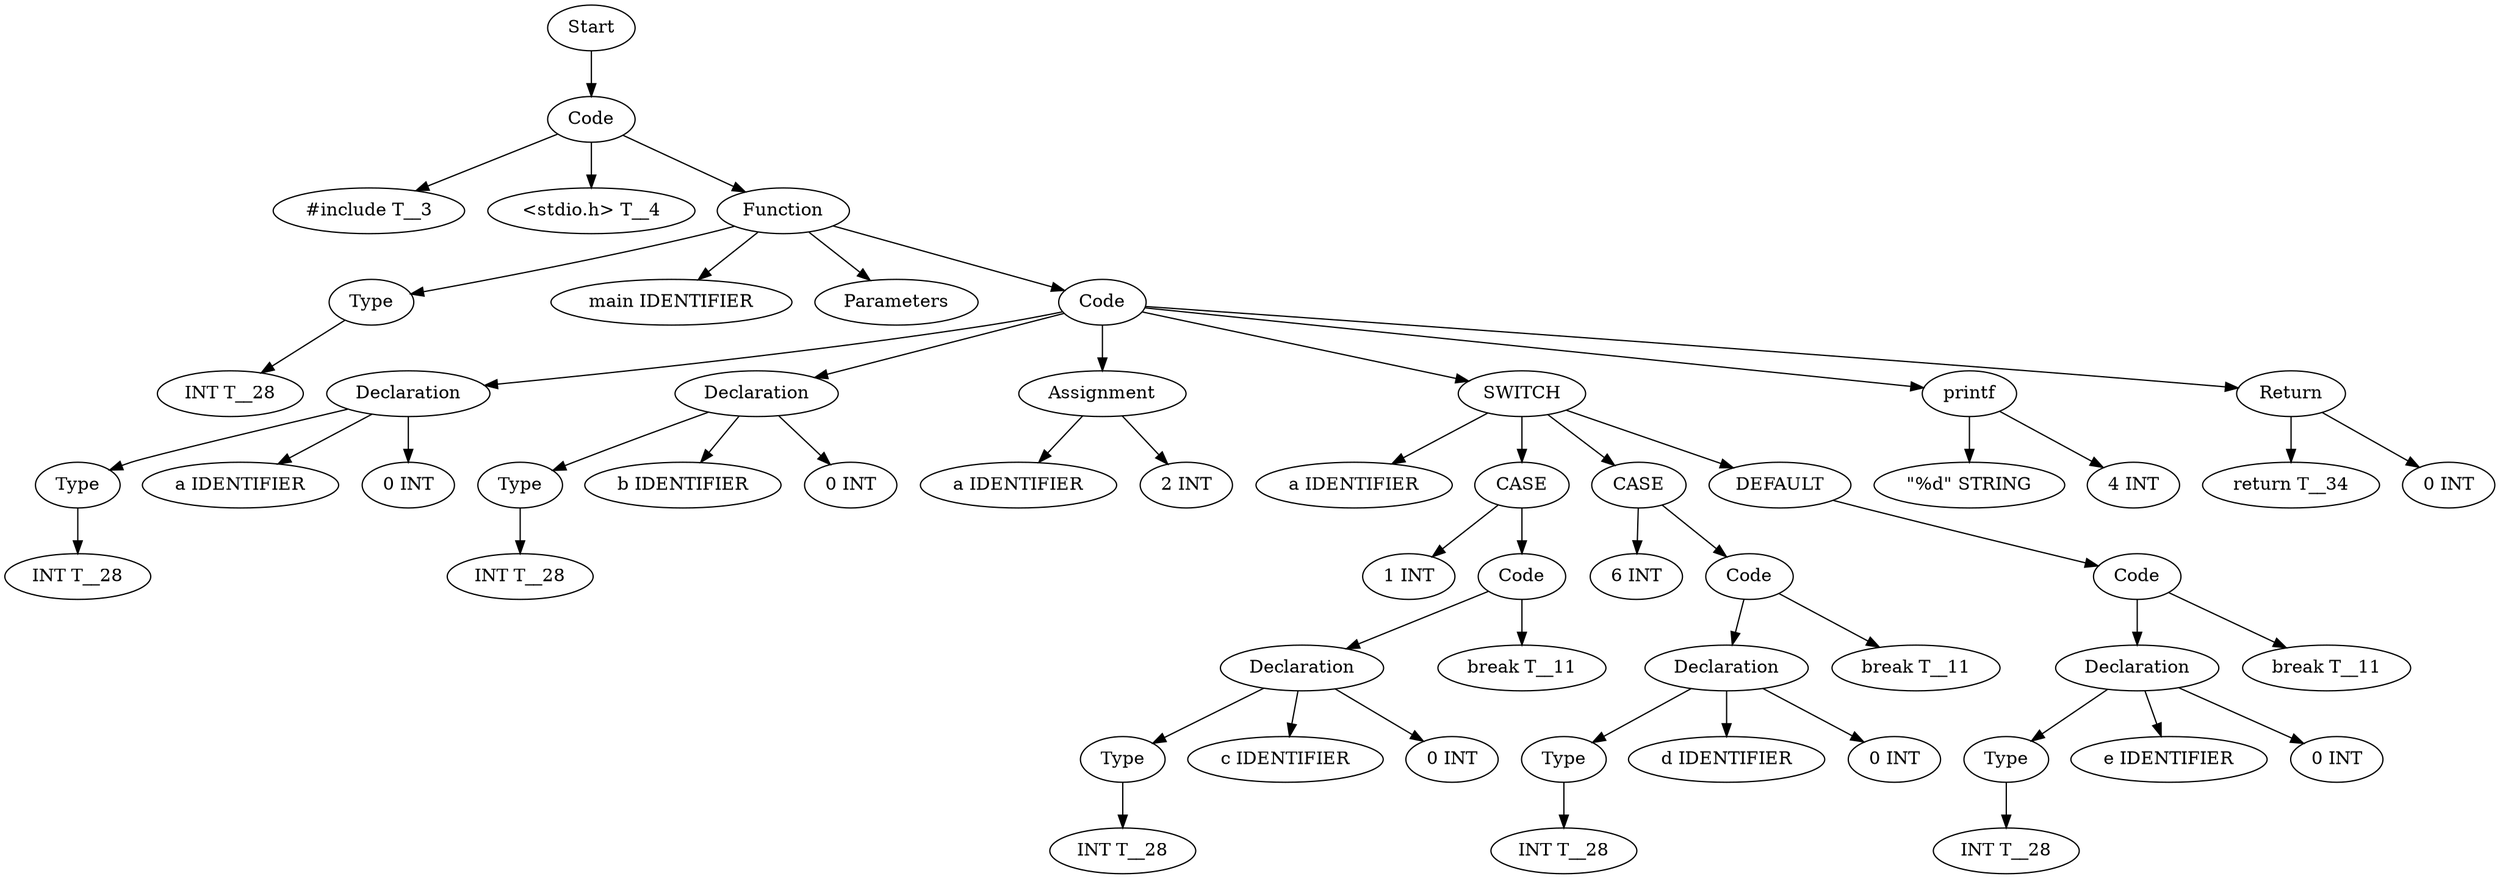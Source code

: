 digraph AST {
  "134752875125152" [label="Start"];
  "134752875125152" -> "134752871948432";
  "134752871948432" [label="Code"];
  "134752871948432" -> "134752871941568";
  "134752871948432" -> "134752871955440";
  "134752871948432" -> "134752871944880";
  "134752871941568" [label="#include T__3"];
  "134752871955440" [label="<stdio.h> T__4"];
  "134752871944880" [label="Function"];
  "134752871944880" -> "134752871955968";
  "134752871944880" -> "134752871956064";
  "134752871944880" -> "134752871952032";
  "134752871944880" -> "134752871949488";
  "134752871955968" [label="Type"];
  "134752871955968" -> "134752871944352";
  "134752871944352" [label="INT T__28"];
  "134752871956064" [label="main IDENTIFIER"];
  "134752871952032" [label="Parameters"];
  "134752871949488" [label="Code"];
  "134752871949488" -> "134752871944928";
  "134752871949488" -> "134752872108816";
  "134752871949488" -> "134752872110304";
  "134752871949488" -> "134752872111648";
  "134752871949488" -> "134752872111456";
  "134752871949488" -> "134752872111744";
  "134752871944928" [label="Declaration"];
  "134752871944928" -> "134752872111984";
  "134752871944928" -> "134752872111264";
  "134752871944928" -> "134752872115776";
  "134752872111984" [label="Type"];
  "134752872111984" -> "134752872109488";
  "134752872109488" [label="INT T__28"];
  "134752872111264" [label="a IDENTIFIER"];
  "134752872115776" [label="0 INT"];
  "134752872108816" [label="Declaration"];
  "134752872108816" -> "134752872104928";
  "134752872108816" -> "134752872116112";
  "134752872108816" -> "134752872110496";
  "134752872104928" [label="Type"];
  "134752872104928" -> "134752872115200";
  "134752872115200" [label="INT T__28"];
  "134752872116112" [label="b IDENTIFIER"];
  "134752872110496" [label="0 INT"];
  "134752872110304" [label="Assignment"];
  "134752872110304" -> "134752872106272";
  "134752872110304" -> "134752872117312";
  "134752872106272" [label="a IDENTIFIER"];
  "134752872117312" [label="2 INT"];
  "134752872111648" [label="SWITCH"];
  "134752872111648" -> "134752872112512";
  "134752872111648" -> "134752872117840";
  "134752872111648" -> "134752872112992";
  "134752872111648" -> "134752872111120";
  "134752872112512" [label="a IDENTIFIER"];
  "134752872117840" [label="CASE"];
  "134752872117840" -> "134752872109392";
  "134752872117840" -> "134752872113376";
  "134752872109392" [label="1 INT"];
  "134752872113376" [label="Code"];
  "134752872113376" -> "134752872105312";
  "134752872113376" -> "134752872111792";
  "134752872105312" [label="Declaration"];
  "134752872105312" -> "134752872106656";
  "134752872105312" -> "134752872119616";
  "134752872105312" -> "134752872109008";
  "134752872106656" [label="Type"];
  "134752872106656" -> "134752872106848";
  "134752872106848" [label="INT T__28"];
  "134752872119616" [label="c IDENTIFIER"];
  "134752872109008" [label="0 INT"];
  "134752872111792" [label="break T__11"];
  "134752872112992" [label="CASE"];
  "134752872112992" -> "134752872110592";
  "134752872112992" -> "134752872110736";
  "134752872110592" [label="6 INT"];
  "134752872110736" [label="Code"];
  "134752872110736" -> "134752872110976";
  "134752872110736" -> "134752872114192";
  "134752872110976" [label="Declaration"];
  "134752872110976" -> "134752872111024";
  "134752872110976" -> "134752872114720";
  "134752872110976" -> "134752872113712";
  "134752872111024" [label="Type"];
  "134752872111024" -> "134752872113904";
  "134752872113904" [label="INT T__28"];
  "134752872114720" [label="d IDENTIFIER"];
  "134752872113712" [label="0 INT"];
  "134752872114192" [label="break T__11"];
  "134752872111120" [label="DEFAULT"];
  "134752872111120" -> "134752872112704";
  "134752872112704" [label="Code"];
  "134752872112704" -> "134752872108480";
  "134752872112704" -> "134752872111840";
  "134752872108480" [label="Declaration"];
  "134752872108480" -> "134752872115248";
  "134752872108480" -> "134752872107328";
  "134752872108480" -> "134752872111888";
  "134752872115248" [label="Type"];
  "134752872115248" -> "134752872118272";
  "134752872118272" [label="INT T__28"];
  "134752872107328" [label="e IDENTIFIER"];
  "134752872111888" [label="0 INT"];
  "134752872111840" [label="break T__11"];
  "134752872111456" [label="printf"];
  "134752872111456" -> "134752872109776";
  "134752872111456" -> "134752872109632";
  "134752872109776" [label="\"%d\" STRING"];
  "134752872109632" [label="4 INT"];
  "134752872111744" [label="Return"];
  "134752872111744" -> "134752872108960";
  "134752872111744" -> "134752872109200";
  "134752872108960" [label="return T__34"];
  "134752872109200" [label="0 INT"];
}
